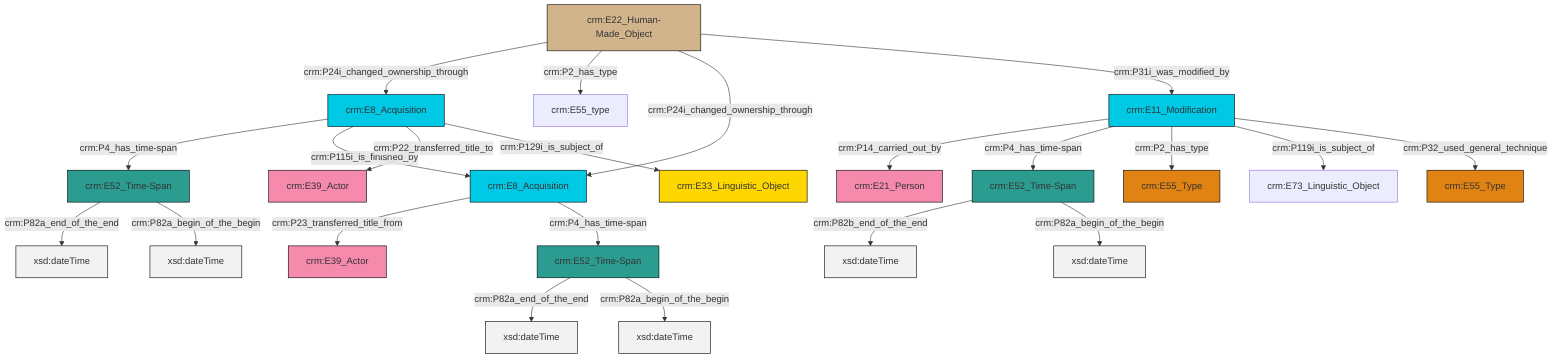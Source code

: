 graph TD
classDef Literal fill:#f2f2f2,stroke:#000000;
classDef CRM_Entity fill:#FFFFFF,stroke:#000000;
classDef Temporal_Entity fill:#00C9E6, stroke:#000000;
classDef Type fill:#E18312, stroke:#000000;
classDef Time-Span fill:#2C9C91, stroke:#000000;
classDef Appellation fill:#FFEB7F, stroke:#000000;
classDef Place fill:#008836, stroke:#000000;
classDef Persistent_Item fill:#B266B2, stroke:#000000;
classDef Conceptual_Object fill:#FFD700, stroke:#000000;
classDef Physical_Thing fill:#D2B48C, stroke:#000000;
classDef Actor fill:#f58aad, stroke:#000000;
classDef PC_Classes fill:#4ce600, stroke:#000000;
classDef Multi fill:#cccccc,stroke:#000000;

6["crm:E22_Human-Made_Object"]:::Physical_Thing -->|crm:P24i_changed_ownership_through| 4["crm:E8_Acquisition"]:::Temporal_Entity
6["crm:E22_Human-Made_Object"]:::Physical_Thing -->|crm:P2_has_type| 7["crm:E55_type"]:::Default
8["crm:E52_Time-Span"]:::Time-Span -->|crm:P82a_end_of_the_end| 9[xsd:dateTime]:::Literal
0["crm:E8_Acquisition"]:::Temporal_Entity -->|crm:P23_transferred_title_from| 10["crm:E39_Actor"]:::Actor
13["crm:E11_Modification"]:::Temporal_Entity -->|crm:P14_carried_out_by| 14["crm:E21_Person"]:::Actor
8["crm:E52_Time-Span"]:::Time-Span -->|crm:P82a_begin_of_the_begin| 16[xsd:dateTime]:::Literal
4["crm:E8_Acquisition"]:::Temporal_Entity -->|crm:P4_has_time-span| 2["crm:E52_Time-Span"]:::Time-Span
13["crm:E11_Modification"]:::Temporal_Entity -->|crm:P4_has_time-span| 21["crm:E52_Time-Span"]:::Time-Span
4["crm:E8_Acquisition"]:::Temporal_Entity -->|crm:P115i_is_finished_by| 0["crm:E8_Acquisition"]:::Temporal_Entity
13["crm:E11_Modification"]:::Temporal_Entity -->|crm:P2_has_type| 11["crm:E55_Type"]:::Type
21["crm:E52_Time-Span"]:::Time-Span -->|crm:P82b_end_of_the_end| 24[xsd:dateTime]:::Literal
13["crm:E11_Modification"]:::Temporal_Entity -->|crm:P119i_is_subject_of| 27["crm:E73_Linguistic_Object"]:::Default
21["crm:E52_Time-Span"]:::Time-Span -->|crm:P82a_begin_of_the_begin| 28[xsd:dateTime]:::Literal
2["crm:E52_Time-Span"]:::Time-Span -->|crm:P82a_end_of_the_end| 29[xsd:dateTime]:::Literal
6["crm:E22_Human-Made_Object"]:::Physical_Thing -->|crm:P24i_changed_ownership_through| 0["crm:E8_Acquisition"]:::Temporal_Entity
2["crm:E52_Time-Span"]:::Time-Span -->|crm:P82a_begin_of_the_begin| 32[xsd:dateTime]:::Literal
6["crm:E22_Human-Made_Object"]:::Physical_Thing -->|crm:P31i_was_modified_by| 13["crm:E11_Modification"]:::Temporal_Entity
4["crm:E8_Acquisition"]:::Temporal_Entity -->|crm:P22_transferred_title_to| 19["crm:E39_Actor"]:::Actor
0["crm:E8_Acquisition"]:::Temporal_Entity -->|crm:P4_has_time-span| 8["crm:E52_Time-Span"]:::Time-Span
13["crm:E11_Modification"]:::Temporal_Entity -->|crm:P32_used_general_technique| 17["crm:E55_Type"]:::Type
4["crm:E8_Acquisition"]:::Temporal_Entity -->|crm:P129i_is_subject_of| 22["crm:E33_Linguistic_Object"]:::Conceptual_Object